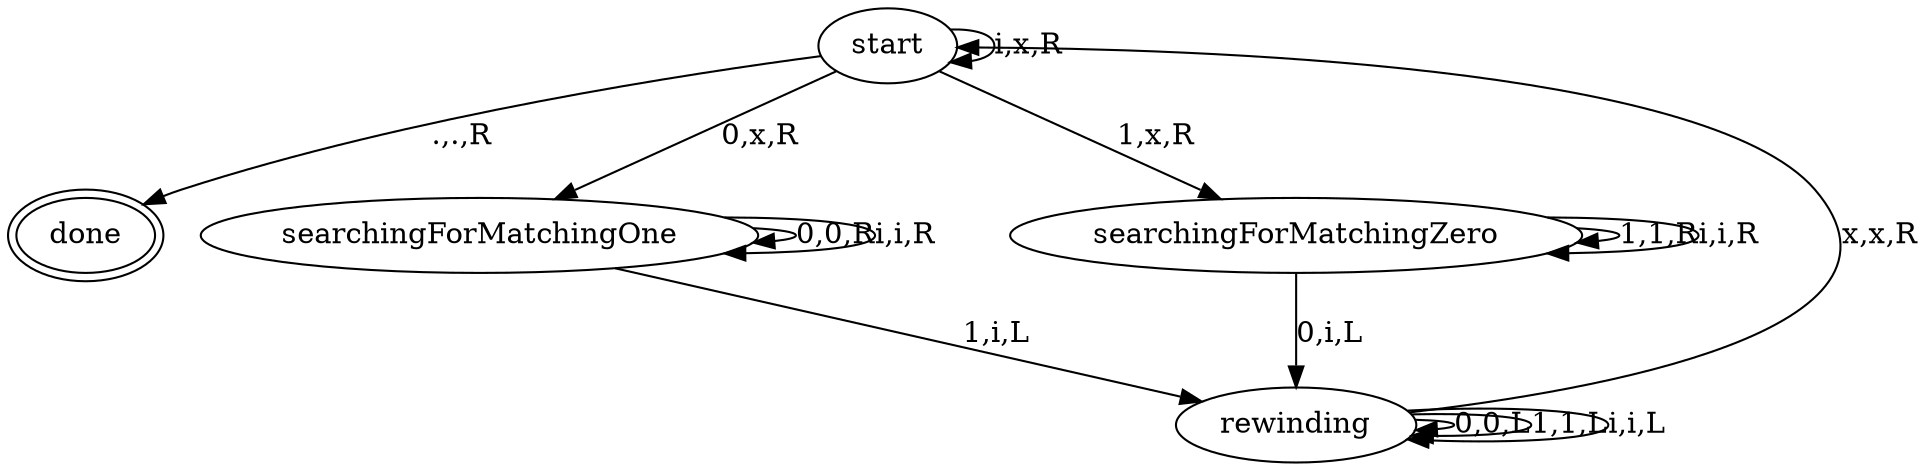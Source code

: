 digraph {
  start;
  done [peripheries=2];

  searchingForMatchingOne;
  searchingForMatchingZero;

  rewinding;

  start -> done [label=".,.,R"];

  start -> start [label="i,x,R"];
  start -> searchingForMatchingOne [label="0,x,R"];
  start -> searchingForMatchingZero [label="1,x,R"];

  searchingForMatchingOne -> searchingForMatchingOne [label="0,0,R"];
  searchingForMatchingOne -> searchingForMatchingOne [label="i,i,R"];
  searchingForMatchingOne -> rewinding [label="1,i,L"];

  searchingForMatchingZero -> searchingForMatchingZero [label="1,1,R"];
  searchingForMatchingZero -> searchingForMatchingZero [label="i,i,R"];
  searchingForMatchingZero -> rewinding [label="0,i,L"];

  rewinding -> rewinding [label="0,0,L"];
  rewinding -> rewinding [label="1,1,L"];
  rewinding -> rewinding [label="i,i,L"];
  rewinding -> start [label="x,x,R"];
}


